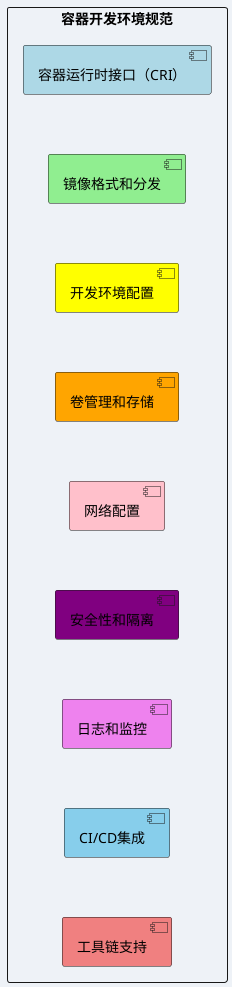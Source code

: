 @startuml
skinparam backgroundColor #EEF2F7
skinparam shadowing false

rectangle "容器开发环境规范" {
    [容器运行时接口（CRI）] #LightBlue
    [镜像格式和分发] #LightGreen
    [开发环境配置] #Yellow
    [卷管理和存储] #Orange
    [网络配置] #Pink
    [安全性和隔离] #Purple
    [日志和监控] #Violet
    [CI/CD集成] #SkyBlue
    [工具链支持] #LightCoral
}

[容器运行时接口（CRI）] -[hidden]-> [镜像格式和分发]
[镜像格式和分发] -[hidden]-> [开发环境配置]
[开发环境配置] -[hidden]-> [卷管理和存储]
[卷管理和存储] -[hidden]-> [网络配置]
[网络配置] -[hidden]-> [安全性和隔离]
[安全性和隔离] -[hidden]-> [日志和监控]
[日志和监控] -[hidden]-> [CI/CD集成]
[CI/CD集成] -[hidden]-> [工具链支持]

@enduml
